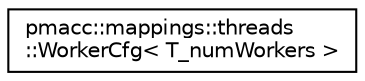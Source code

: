 digraph "Graphical Class Hierarchy"
{
 // LATEX_PDF_SIZE
  edge [fontname="Helvetica",fontsize="10",labelfontname="Helvetica",labelfontsize="10"];
  node [fontname="Helvetica",fontsize="10",shape=record];
  rankdir="LR";
  Node0 [label="pmacc::mappings::threads\l::WorkerCfg\< T_numWorkers \>",height=0.2,width=0.4,color="black", fillcolor="white", style="filled",URL="$classpmacc_1_1mappings_1_1threads_1_1_worker_cfg.html",tooltip="holds a worker configuration"];
}
